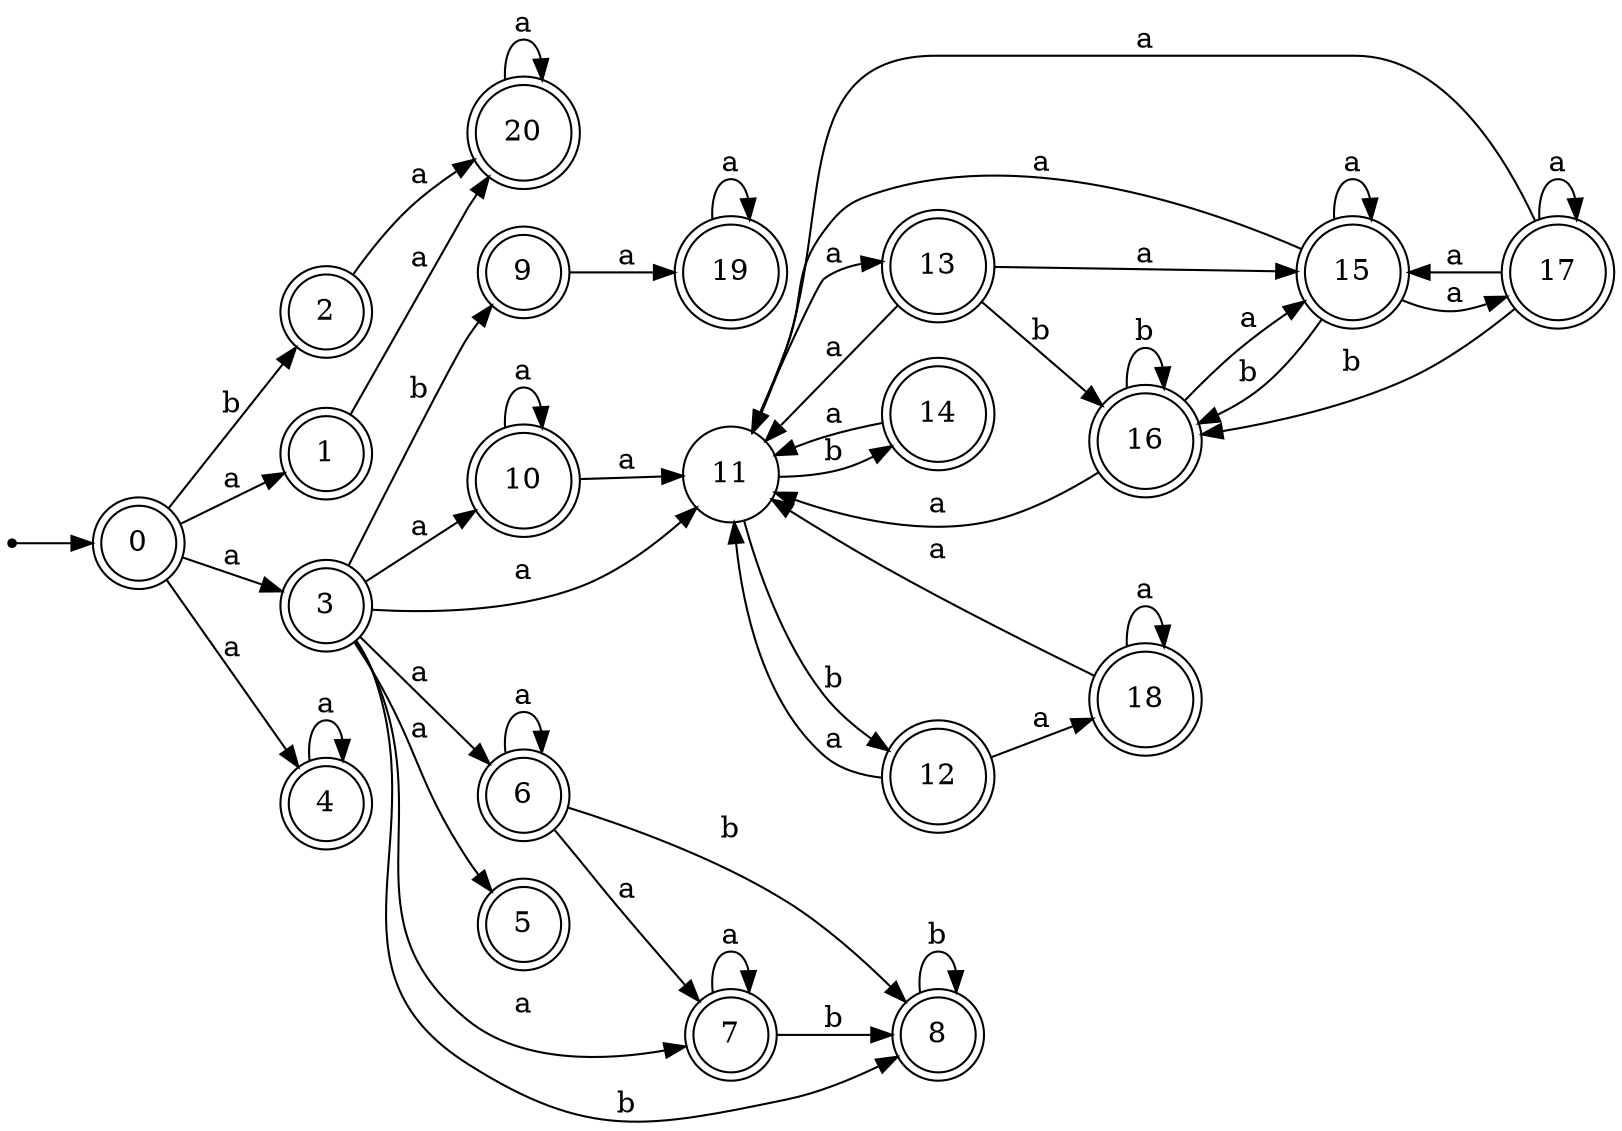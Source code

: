 digraph finite_state_machine {
rankdir=LR;
size="20,20";
node [shape = point]; "dummy0"
node [shape = doublecircle]; "0";"dummy0" -> "0";
node [shape = doublecircle]; "1";node [shape = doublecircle]; "2";node [shape = doublecircle]; "3";node [shape = doublecircle]; "4";node [shape = doublecircle]; "5";node [shape = doublecircle]; "6";node [shape = doublecircle]; "7";node [shape = doublecircle]; "8";node [shape = doublecircle]; "9";node [shape = doublecircle]; "10";node [shape = circle]; "11";
node [shape = doublecircle]; "12";node [shape = doublecircle]; "13";node [shape = doublecircle]; "14";node [shape = doublecircle]; "15";node [shape = doublecircle]; "16";node [shape = doublecircle]; "17";node [shape = doublecircle]; "18";node [shape = doublecircle]; "19";node [shape = doublecircle]; "20";"0" -> "1" [label = "a"];
 "0" -> "3" [label = "a"];
 "0" -> "4" [label = "a"];
 "0" -> "2" [label = "b"];
 "4" -> "4" [label = "a"];
 "3" -> "5" [label = "a"];
 "3" -> "6" [label = "a"];
 "3" -> "7" [label = "a"];
 "3" -> "10" [label = "a"];
 "3" -> "11" [label = "a"];
 "3" -> "8" [label = "b"];
 "3" -> "9" [label = "b"];
 "11" -> "12" [label = "b"];
 "11" -> "14" [label = "b"];
 "11" -> "13" [label = "a"];
 "14" -> "11" [label = "a"];
 "13" -> "11" [label = "a"];
 "13" -> "15" [label = "a"];
 "13" -> "16" [label = "b"];
 "16" -> "16" [label = "b"];
 "16" -> "11" [label = "a"];
 "16" -> "15" [label = "a"];
 "15" -> "17" [label = "a"];
 "15" -> "11" [label = "a"];
 "15" -> "15" [label = "a"];
 "15" -> "16" [label = "b"];
 "17" -> "17" [label = "a"];
 "17" -> "11" [label = "a"];
 "17" -> "15" [label = "a"];
 "17" -> "16" [label = "b"];
 "12" -> "18" [label = "a"];
 "12" -> "11" [label = "a"];
 "18" -> "18" [label = "a"];
 "18" -> "11" [label = "a"];
 "10" -> "10" [label = "a"];
 "10" -> "11" [label = "a"];
 "9" -> "19" [label = "a"];
 "19" -> "19" [label = "a"];
 "8" -> "8" [label = "b"];
 "7" -> "7" [label = "a"];
 "7" -> "8" [label = "b"];
 "6" -> "6" [label = "a"];
 "6" -> "7" [label = "a"];
 "6" -> "8" [label = "b"];
 "2" -> "20" [label = "a"];
 "20" -> "20" [label = "a"];
 "1" -> "20" [label = "a"];
 }
